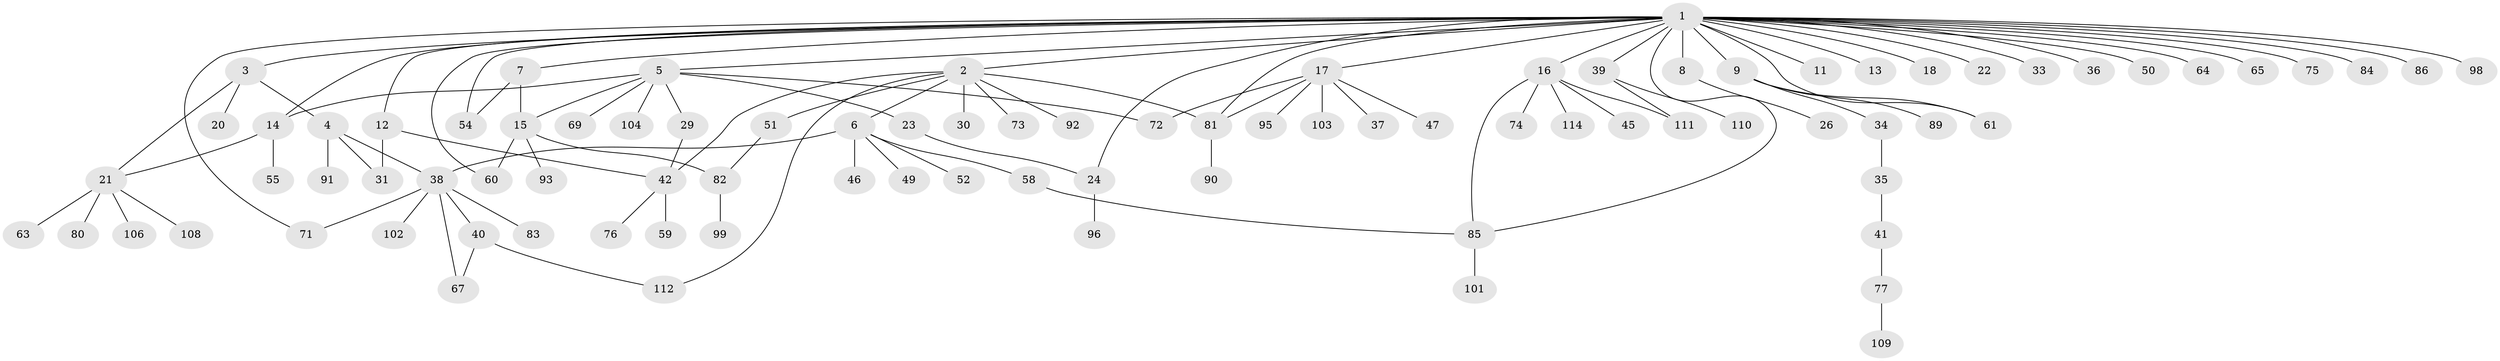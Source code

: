 // Generated by graph-tools (version 1.1) at 2025/23/03/03/25 07:23:49]
// undirected, 88 vertices, 108 edges
graph export_dot {
graph [start="1"]
  node [color=gray90,style=filled];
  1 [super="+78"];
  2 [super="+10"];
  3;
  4 [super="+57"];
  5 [super="+53"];
  6 [super="+28"];
  7 [super="+43"];
  8;
  9 [super="+27"];
  11;
  12;
  13;
  14 [super="+25"];
  15 [super="+79"];
  16 [super="+32"];
  17 [super="+19"];
  18;
  20;
  21 [super="+48"];
  22;
  23 [super="+56"];
  24;
  26;
  29;
  30;
  31 [super="+44"];
  33;
  34;
  35;
  36 [super="+113"];
  37;
  38 [super="+68"];
  39 [super="+100"];
  40 [super="+66"];
  41;
  42 [super="+97"];
  45;
  46;
  47;
  49;
  50;
  51 [super="+70"];
  52;
  54 [super="+87"];
  55 [super="+62"];
  58;
  59;
  60;
  61;
  63;
  64;
  65;
  67;
  69;
  71;
  72;
  73;
  74;
  75 [super="+88"];
  76;
  77;
  80;
  81 [super="+105"];
  82 [super="+94"];
  83;
  84;
  85 [super="+107"];
  86;
  89;
  90;
  91;
  92;
  93;
  95;
  96;
  98;
  99;
  101;
  102;
  103;
  104;
  106;
  108;
  109;
  110;
  111;
  112;
  114;
  1 -- 2;
  1 -- 3;
  1 -- 5;
  1 -- 7;
  1 -- 8;
  1 -- 9;
  1 -- 11;
  1 -- 12;
  1 -- 13;
  1 -- 14;
  1 -- 16;
  1 -- 17;
  1 -- 18;
  1 -- 22;
  1 -- 24;
  1 -- 33;
  1 -- 36;
  1 -- 39;
  1 -- 50;
  1 -- 54;
  1 -- 60;
  1 -- 61;
  1 -- 64;
  1 -- 65;
  1 -- 71;
  1 -- 75;
  1 -- 81;
  1 -- 84;
  1 -- 98;
  1 -- 86;
  1 -- 85;
  2 -- 6;
  2 -- 30;
  2 -- 42;
  2 -- 51;
  2 -- 81;
  2 -- 92;
  2 -- 112;
  2 -- 73;
  3 -- 4;
  3 -- 20;
  3 -- 21;
  4 -- 91;
  4 -- 38;
  4 -- 31;
  5 -- 15;
  5 -- 23;
  5 -- 29;
  5 -- 69;
  5 -- 72;
  5 -- 104;
  5 -- 14;
  6 -- 38;
  6 -- 46;
  6 -- 49;
  6 -- 58;
  6 -- 52;
  7 -- 15;
  7 -- 54;
  8 -- 26;
  9 -- 34;
  9 -- 89;
  9 -- 61;
  12 -- 31;
  12 -- 42;
  14 -- 21;
  14 -- 55;
  15 -- 60;
  15 -- 93;
  15 -- 82 [weight=2];
  16 -- 114;
  16 -- 85;
  16 -- 74;
  16 -- 45;
  16 -- 111;
  17 -- 47;
  17 -- 81;
  17 -- 37;
  17 -- 103;
  17 -- 72;
  17 -- 95;
  21 -- 63;
  21 -- 80;
  21 -- 106;
  21 -- 108;
  23 -- 24;
  24 -- 96;
  29 -- 42;
  34 -- 35;
  35 -- 41;
  38 -- 40;
  38 -- 67;
  38 -- 71;
  38 -- 102;
  38 -- 83;
  39 -- 111;
  39 -- 110;
  40 -- 67;
  40 -- 112;
  41 -- 77;
  42 -- 59;
  42 -- 76;
  51 -- 82;
  58 -- 85;
  77 -- 109;
  81 -- 90;
  82 -- 99;
  85 -- 101;
}
